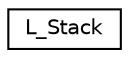 digraph "Graphical Class Hierarchy"
{
 // LATEX_PDF_SIZE
  edge [fontname="Helvetica",fontsize="10",labelfontname="Helvetica",labelfontsize="10"];
  node [fontname="Helvetica",fontsize="10",shape=record];
  rankdir="LR";
  Node0 [label="L_Stack",height=0.2,width=0.4,color="black", fillcolor="white", style="filled",URL="$struct_l___stack.html",tooltip=" "];
}
